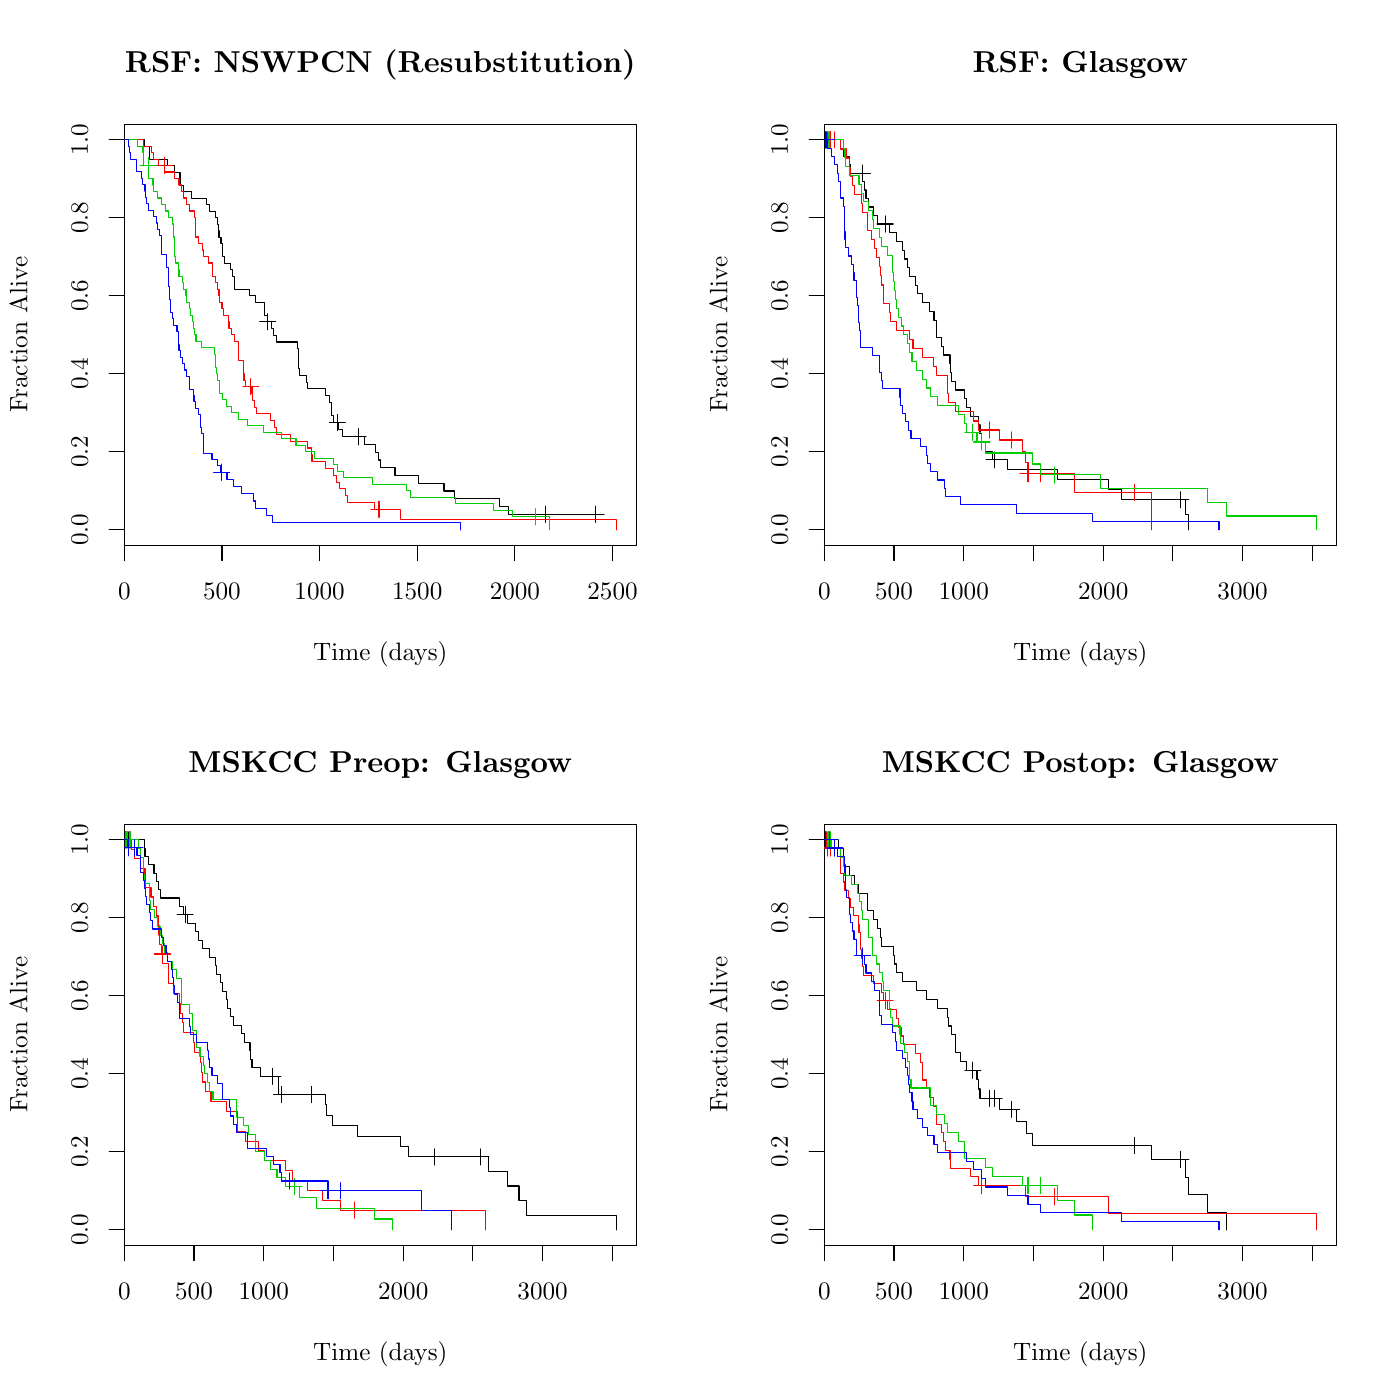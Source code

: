 % Created by tikzDevice version 0.8.1 on 2015-02-03 07:24:07
% !TEX encoding = UTF-8 Unicode
\documentclass[11pt]{memoir}
\nonstopmode

\usepackage{tikz}

\usepackage[active,tightpage,psfixbb]{preview}

\PreviewEnvironment{pgfpicture}

\setlength\PreviewBorder{0pt}

\usepackage{amsmath}
\newcommand{\SweaveOpts}[1]{}  % do not interfere with LaTeX
\newcommand{\SweaveInput}[1]{} % because they are not real TeX commands
\newcommand{\Sexpr}[1]{}       % will only be parsed by R


\usepackage{geometry}
\usepackage{amsmath}
\usepackage{lscape}
\geometry{verbose,tmargin=2.5cm,bmargin=2.5cm,lmargin=2.5cm,rmargin=2.5cm}


\begin{document}

\begin{tikzpicture}[x=1pt,y=1pt]
\definecolor{fillColor}{RGB}{255,255,255}
\path[use as bounding box,fill=fillColor,fill opacity=0.00] (0,0) rectangle (505.89,505.89);
\begin{scope}
\path[clip] (  0.00,  0.00) rectangle (505.89,505.89);
\definecolor{drawColor}{RGB}{0,0,0}

\path[draw=drawColor,line width= 0.4pt,line join=round,line cap=round] ( 44.92,308.82) -- (221.34,308.82);

\path[draw=drawColor,line width= 0.4pt,line join=round,line cap=round] ( 44.92,308.82) -- ( 44.92,303.34);

\path[draw=drawColor,line width= 0.4pt,line join=round,line cap=round] ( 80.20,308.82) -- ( 80.20,303.34);

\path[draw=drawColor,line width= 0.4pt,line join=round,line cap=round] (115.49,308.82) -- (115.49,303.34);

\path[draw=drawColor,line width= 0.4pt,line join=round,line cap=round] (150.77,308.82) -- (150.77,303.34);

\path[draw=drawColor,line width= 0.4pt,line join=round,line cap=round] (186.06,308.82) -- (186.06,303.34);

\path[draw=drawColor,line width= 0.4pt,line join=round,line cap=round] (221.34,308.82) -- (221.34,303.34);

\node[text=drawColor,anchor=base,inner sep=0pt, outer sep=0pt, scale=  0.83] at ( 44.92,289.10) {0};

\node[text=drawColor,anchor=base,inner sep=0pt, outer sep=0pt, scale=  0.83] at ( 80.20,289.10) {500};

\node[text=drawColor,anchor=base,inner sep=0pt, outer sep=0pt, scale=  0.83] at (115.49,289.10) {1000};

\node[text=drawColor,anchor=base,inner sep=0pt, outer sep=0pt, scale=  0.83] at (150.77,289.10) {1500};

\node[text=drawColor,anchor=base,inner sep=0pt, outer sep=0pt, scale=  0.83] at (186.06,289.10) {2000};

\node[text=drawColor,anchor=base,inner sep=0pt, outer sep=0pt, scale=  0.83] at (221.34,289.10) {2500};

\path[draw=drawColor,line width= 0.4pt,line join=round,line cap=round] ( 44.92,314.46) -- ( 44.92,455.34);

\path[draw=drawColor,line width= 0.4pt,line join=round,line cap=round] ( 44.92,314.46) -- ( 39.44,314.46);

\path[draw=drawColor,line width= 0.4pt,line join=round,line cap=round] ( 44.92,342.63) -- ( 39.44,342.63);

\path[draw=drawColor,line width= 0.4pt,line join=round,line cap=round] ( 44.92,370.81) -- ( 39.44,370.81);

\path[draw=drawColor,line width= 0.4pt,line join=round,line cap=round] ( 44.92,398.98) -- ( 39.44,398.98);

\path[draw=drawColor,line width= 0.4pt,line join=round,line cap=round] ( 44.92,427.16) -- ( 39.44,427.16);

\path[draw=drawColor,line width= 0.4pt,line join=round,line cap=round] ( 44.92,455.34) -- ( 39.44,455.34);

\node[text=drawColor,rotate= 90.00,anchor=base,inner sep=0pt, outer sep=0pt, scale=  0.83] at ( 31.77,314.46) {0.0};

\node[text=drawColor,rotate= 90.00,anchor=base,inner sep=0pt, outer sep=0pt, scale=  0.83] at ( 31.77,342.63) {0.2};

\node[text=drawColor,rotate= 90.00,anchor=base,inner sep=0pt, outer sep=0pt, scale=  0.83] at ( 31.77,370.81) {0.4};

\node[text=drawColor,rotate= 90.00,anchor=base,inner sep=0pt, outer sep=0pt, scale=  0.83] at ( 31.77,398.98) {0.6};

\node[text=drawColor,rotate= 90.00,anchor=base,inner sep=0pt, outer sep=0pt, scale=  0.83] at ( 31.77,427.16) {0.8};

\node[text=drawColor,rotate= 90.00,anchor=base,inner sep=0pt, outer sep=0pt, scale=  0.83] at ( 31.77,455.34) {1.0};

\path[draw=drawColor,line width= 0.4pt,line join=round,line cap=round] ( 44.92,308.82) --
	(229.94,308.82) --
	(229.94,460.97) --
	( 44.92,460.97) --
	( 44.92,308.82);
\end{scope}
\begin{scope}
\path[clip] (  0.00,252.94) rectangle (252.94,505.89);
\definecolor{drawColor}{RGB}{0,0,0}

\node[text=drawColor,anchor=base,inner sep=0pt, outer sep=0pt, scale=  1.00] at (137.43,479.67) {\bfseries RSF: NSWPCN (Resubstitution)};

\node[text=drawColor,anchor=base,inner sep=0pt, outer sep=0pt, scale=  0.83] at (137.43,267.19) {Time (days)};

\node[text=drawColor,rotate= 90.00,anchor=base,inner sep=0pt, outer sep=0pt, scale=  0.83] at (  9.86,384.90) {Fraction Alive};
\end{scope}
\begin{scope}
\path[clip] ( 44.92,308.82) rectangle (229.94,460.97);
\definecolor{drawColor}{RGB}{0,0,0}

\path[draw=drawColor,line width= 0.4pt,line join=round,line cap=round] ( 44.92,455.34) --
	( 52.19,455.34) --
	( 52.19,452.99) --
	( 53.95,452.99) --
	( 53.95,450.64) --
	( 54.16,450.64) --
	( 54.16,448.29) --
	( 60.52,448.29) --
	( 60.52,445.94) --
	( 63.13,445.94) --
	( 63.13,443.60) --
	( 65.03,443.60) --
	( 65.03,441.25) --
	( 65.10,441.25) --
	( 65.10,438.90) --
	( 66.23,438.90) --
	( 66.23,436.55) --
	( 69.27,436.55) --
	( 69.27,434.20) --
	( 74.77,434.20) --
	( 74.77,431.86) --
	( 75.62,431.86) --
	( 75.62,429.51) --
	( 78.02,429.51) --
	( 78.02,427.16) --
	( 78.65,427.16) --
	( 78.65,424.81) --
	( 78.86,424.81) --
	( 78.86,422.46) --
	( 79.15,422.46) --
	( 79.15,420.12) --
	( 79.85,420.12) --
	( 79.85,417.77) --
	( 80.27,417.77) --
	( 80.27,415.42) --
	( 80.42,415.42) --
	( 80.42,413.07) --
	( 81.19,413.07) --
	( 81.19,410.72) --
	( 83.17,410.72) --
	( 83.17,408.38) --
	( 83.94,408.38) --
	( 83.94,406.03) --
	( 84.58,406.03) --
	( 84.58,403.68) --
	( 84.65,403.68) --
	( 84.65,401.33) --
	( 90.29,401.33) --
	( 90.29,398.98) --
	( 92.27,398.98) --
	( 92.27,396.64) --
	( 95.59,396.64) --
	( 95.59,394.29) --
	( 95.66,394.29) --
	( 95.66,391.94) --
	( 96.50,391.94) --
	( 96.50,389.59) --
	( 98.20,389.59) --
	( 98.20,387.17) --
	( 98.76,387.17) --
	( 98.76,384.74) --
	( 99.89,384.74) --
	( 99.89,382.32) --
	(107.58,382.32) --
	(107.58,379.90) --
	(107.80,379.90) --
	(107.80,377.47) --
	(107.94,377.47) --
	(107.94,375.05) --
	(108.01,375.05) --
	(108.01,372.63) --
	(108.15,372.63) --
	(108.15,370.20) --
	(110.76,370.20) --
	(110.76,367.78) --
	(111.18,367.78) --
	(111.18,365.35) --
	(117.60,365.35) --
	(117.60,362.93) --
	(119.02,362.93) --
	(119.02,360.51) --
	(119.79,360.51) --
	(119.79,355.66) --
	(120.57,355.66) --
	(120.57,353.24) --
	(122.26,353.24) --
	(122.26,350.65) --
	(123.74,350.65) --
	(123.74,348.06) --
	(131.79,348.06) --
	(131.79,345.26) --
	(135.67,345.26) --
	(135.67,342.46) --
	(136.80,342.46) --
	(136.80,339.66) --
	(137.65,339.66) --
	(137.65,336.86) --
	(142.73,336.86) --
	(142.73,334.06) --
	(151.27,334.06) --
	(151.27,331.26) --
	(160.44,331.26) --
	(160.44,328.46) --
	(164.25,328.46) --
	(164.25,325.66) --
	(180.41,325.66) --
	(180.41,322.86) --
	(183.87,322.86) --
	(183.87,320.06) --
	(215.34,320.06) --
	(215.34,320.06);

\path[draw=drawColor,line width= 0.4pt,line join=round,line cap=round] ( 93.81,389.59) -- ( 99.62,389.59);

\path[draw=drawColor,line width= 0.4pt,line join=round,line cap=round] ( 96.72,386.69) -- ( 96.72,392.50);

\path[draw=drawColor,line width= 0.4pt,line join=round,line cap=round] (119.00,353.24) -- (124.81,353.24);

\path[draw=drawColor,line width= 0.4pt,line join=round,line cap=round] (121.91,350.33) -- (121.91,356.14);

\path[draw=drawColor,line width= 0.4pt,line join=round,line cap=round] (126.48,348.06) -- (132.29,348.06);

\path[draw=drawColor,line width= 0.4pt,line join=round,line cap=round] (129.39,345.16) -- (129.39,350.97);

\path[draw=drawColor,line width= 0.4pt,line join=round,line cap=round] (194.09,320.06) -- (199.90,320.06);

\path[draw=drawColor,line width= 0.4pt,line join=round,line cap=round] (196.99,317.15) -- (196.99,322.96);

\path[draw=drawColor,line width= 0.4pt,line join=round,line cap=round] (212.44,320.06) -- (218.25,320.06);

\path[draw=drawColor,line width= 0.4pt,line join=round,line cap=round] (215.34,317.15) -- (215.34,322.96);
\definecolor{drawColor}{RGB}{255,0,0}

\path[draw=drawColor,line width= 0.4pt,line join=round,line cap=round] ( 44.92,455.34) --
	( 51.76,455.34) --
	( 51.76,453.03) --
	( 54.59,453.03) --
	( 54.59,450.72) --
	( 55.36,450.72) --
	( 55.36,448.41) --
	( 57.41,448.41) --
	( 57.41,446.10) --
	( 59.60,446.10) --
	( 59.60,443.75) --
	( 63.13,443.75) --
	( 63.13,441.40) --
	( 64.68,441.40) --
	( 64.68,439.05) --
	( 65.53,439.05) --
	( 65.53,436.69) --
	( 66.30,436.69) --
	( 66.30,434.34) --
	( 67.36,434.34) --
	( 67.36,431.99) --
	( 68.63,431.99) --
	( 68.63,429.64) --
	( 70.25,429.64) --
	( 70.25,427.29) --
	( 70.54,427.29) --
	( 70.54,422.59) --
	( 70.61,422.59) --
	( 70.61,420.24) --
	( 71.66,420.24) --
	( 71.66,417.89) --
	( 73.08,417.89) --
	( 73.08,415.54) --
	( 73.57,415.54) --
	( 73.57,413.19) --
	( 75.48,413.19) --
	( 75.48,410.84) --
	( 76.82,410.84) --
	( 76.82,408.49) --
	( 76.89,408.49) --
	( 76.89,406.13) --
	( 77.87,406.13) --
	( 77.87,403.78) --
	( 78.72,403.78) --
	( 78.72,401.43) --
	( 79.15,401.43) --
	( 79.15,399.08) --
	( 79.36,399.08) --
	( 79.36,396.73) --
	( 80.20,396.73) --
	( 80.20,394.38) --
	( 80.63,394.38) --
	( 80.63,392.03) --
	( 82.53,392.03) --
	( 82.53,389.68) --
	( 82.74,389.68) --
	( 82.74,387.33) --
	( 83.59,387.33) --
	( 83.59,384.98) --
	( 84.79,384.98) --
	( 84.79,382.63) --
	( 86.06,382.63) --
	( 86.06,380.28) --
	( 86.34,380.28) --
	( 86.34,375.58) --
	( 87.90,375.58) --
	( 87.90,373.22) --
	( 88.04,373.22) --
	( 88.04,370.87) --
	( 88.18,370.87) --
	( 88.18,368.52) --
	( 88.81,368.52) --
	( 88.81,366.17) --
	( 91.07,366.17) --
	( 91.07,363.71) --
	( 91.35,363.71) --
	( 91.35,361.25) --
	( 91.99,361.25) --
	( 91.99,358.78) --
	( 92.55,358.78) --
	( 92.55,356.32) --
	( 97.85,356.32) --
	( 97.85,353.86) --
	( 99.12,353.86) --
	( 99.12,351.40) --
	(100.03,351.40) --
	(100.03,348.93) --
	(104.97,348.93) --
	(104.97,346.47) --
	(111.04,346.47) --
	(111.04,344.01) --
	(112.59,344.01) --
	(112.59,341.55) --
	(112.74,341.55) --
	(112.74,339.08) --
	(117.68,339.08) --
	(117.68,336.62) --
	(120.36,336.62) --
	(120.36,334.16) --
	(121.70,334.16) --
	(121.70,331.69) --
	(122.61,331.69) --
	(122.61,329.23) --
	(124.80,329.23) --
	(124.80,326.77) --
	(125.51,326.77) --
	(125.51,324.31) --
	(135.18,324.31) --
	(135.18,321.84) --
	(144.56,321.84) --
	(144.56,318.15) --
	(222.82,318.15) --
	(222.82,314.46);

\path[draw=drawColor,line width= 0.4pt,line join=round,line cap=round] ( 56.55,446.10) -- ( 62.36,446.10);

\path[draw=drawColor,line width= 0.4pt,line join=round,line cap=round] ( 59.46,443.19) -- ( 59.46,449.00);

\path[draw=drawColor,line width= 0.4pt,line join=round,line cap=round] ( 87.74,366.17) -- ( 93.55,366.17);

\path[draw=drawColor,line width= 0.4pt,line join=round,line cap=round] ( 90.65,363.27) -- ( 90.65,369.08);

\path[draw=drawColor,line width= 0.4pt,line join=round,line cap=round] (134.04,321.84) -- (139.85,321.84);

\path[draw=drawColor,line width= 0.4pt,line join=round,line cap=round] (136.94,318.94) -- (136.94,324.75);
\definecolor{drawColor}{RGB}{0,205,0}

\path[draw=drawColor,line width= 0.4pt,line join=round,line cap=round] ( 44.92,455.34) --
	( 49.72,455.34) --
	( 49.72,453.03) --
	( 51.69,453.03) --
	( 51.69,450.72) --
	( 51.98,450.72) --
	( 51.98,446.10) --
	( 53.74,446.10) --
	( 53.74,441.40) --
	( 55.29,441.40) --
	( 55.29,439.05) --
	( 55.50,439.05) --
	( 55.50,436.69) --
	( 56.85,436.69) --
	( 56.85,434.34) --
	( 58.40,434.34) --
	( 58.40,431.99) --
	( 59.67,431.99) --
	( 59.67,429.64) --
	( 60.73,429.64) --
	( 60.73,427.29) --
	( 62.35,427.29) --
	( 62.35,424.94) --
	( 62.63,424.94) --
	( 62.63,420.24) --
	( 62.98,420.24) --
	( 62.98,415.54) --
	( 63.20,415.54) --
	( 63.20,413.19) --
	( 63.41,413.19) --
	( 63.41,410.84) --
	( 64.40,410.84) --
	( 64.40,408.49) --
	( 64.68,408.49) --
	( 64.68,406.13) --
	( 65.81,406.13) --
	( 65.81,403.78) --
	( 66.37,403.78) --
	( 66.37,401.43) --
	( 67.22,401.43) --
	( 67.22,399.08) --
	( 67.43,399.08) --
	( 67.43,396.73) --
	( 68.49,396.73) --
	( 68.49,394.38) --
	( 68.70,394.38) --
	( 68.70,392.03) --
	( 69.48,392.03) --
	( 69.48,389.68) --
	( 69.97,389.68) --
	( 69.97,387.33) --
	( 70.18,387.33) --
	( 70.18,384.98) --
	( 70.82,384.98) --
	( 70.82,382.63) --
	( 72.79,382.63) --
	( 72.79,380.28) --
	( 77.59,380.28) --
	( 77.59,377.93) --
	( 77.80,377.93) --
	( 77.80,375.58) --
	( 77.87,375.58) --
	( 77.87,373.22) --
	( 78.37,373.22) --
	( 78.37,370.87) --
	( 78.72,370.87) --
	( 78.72,368.52) --
	( 79.22,368.52) --
	( 79.22,366.17) --
	( 79.36,366.17) --
	( 79.36,363.82) --
	( 80.34,363.82) --
	( 80.34,361.47) --
	( 81.76,361.47) --
	( 81.76,359.12) --
	( 83.73,359.12) --
	( 83.73,356.77) --
	( 86.34,356.77) --
	( 86.34,354.42) --
	( 89.45,354.42) --
	( 89.45,352.07) --
	( 95.09,352.07) --
	( 95.09,349.72) --
	(101.66,349.72) --
	(101.66,347.37) --
	(106.95,347.37) --
	(106.95,345.02) --
	(110.55,345.02) --
	(110.55,342.66) --
	(113.51,342.66) --
	(113.51,340.31) --
	(120.36,340.31) --
	(120.36,337.96) --
	(122.05,337.96) --
	(122.05,335.61) --
	(124.17,335.61) --
	(124.17,333.26) --
	(134.61,333.26) --
	(134.61,330.91) --
	(146.75,330.91) --
	(146.75,328.56) --
	(148.23,328.56) --
	(148.23,326.21) --
	(164.74,326.21) --
	(164.74,323.86) --
	(178.43,323.86) --
	(178.43,321.51) --
	(185.35,321.51) --
	(185.35,319.16) --
	(198.62,319.16) --
	(198.62,314.46);

\path[draw=drawColor,line width= 0.4pt,line join=round,line cap=round] ( 50.62,446.10) -- ( 56.43,446.10);

\path[draw=drawColor,line width= 0.4pt,line join=round,line cap=round] ( 53.53,443.19) -- ( 53.53,449.00);

\path[draw=drawColor,line width= 0.4pt,line join=round,line cap=round] (190.63,319.16) -- (196.44,319.16);

\path[draw=drawColor,line width= 0.4pt,line join=round,line cap=round] (193.54,316.25) -- (193.54,322.06);
\definecolor{drawColor}{RGB}{0,0,255}

\path[draw=drawColor,line width= 0.4pt,line join=round,line cap=round] ( 44.92,455.34) --
	( 46.33,455.34) --
	( 46.33,453.03) --
	( 46.75,453.03) --
	( 46.75,450.72) --
	( 47.04,450.72) --
	( 47.04,448.41) --
	( 49.22,448.41) --
	( 49.22,446.10) --
	( 49.37,446.10) --
	( 49.37,443.79) --
	( 51.27,443.79) --
	( 51.27,441.48) --
	( 51.41,441.48) --
	( 51.41,439.17) --
	( 52.40,439.17) --
	( 52.40,436.86) --
	( 52.61,436.86) --
	( 52.61,434.55) --
	( 52.96,434.55) --
	( 52.96,432.24) --
	( 53.67,432.24) --
	( 53.67,429.93) --
	( 55.50,429.93) --
	( 55.50,427.62) --
	( 56.42,427.62) --
	( 56.42,425.31) --
	( 56.78,425.31) --
	( 56.78,423.00) --
	( 57.55,423.00) --
	( 57.55,420.69) --
	( 58.26,420.69) --
	( 58.26,413.76) --
	( 60.09,413.76) --
	( 60.09,411.45) --
	( 60.30,411.45) --
	( 60.30,409.15) --
	( 60.73,409.15) --
	( 60.73,406.84) --
	( 60.87,406.84) --
	( 60.87,404.53) --
	( 60.94,404.53) --
	( 60.94,402.22) --
	( 61.15,402.22) --
	( 61.15,399.91) --
	( 61.29,399.91) --
	( 61.29,397.60) --
	( 61.71,397.60) --
	( 61.71,392.98) --
	( 62.35,392.98) --
	( 62.35,390.67) --
	( 62.56,390.67) --
	( 62.56,388.36) --
	( 63.97,388.36) --
	( 63.97,386.05) --
	( 64.47,386.05) --
	( 64.47,383.74) --
	( 64.61,383.74) --
	( 64.61,381.43) --
	( 64.68,381.43) --
	( 64.68,379.12) --
	( 65.38,379.12) --
	( 65.38,376.81) --
	( 65.88,376.81) --
	( 65.88,374.50) --
	( 66.65,374.50) --
	( 66.65,372.19) --
	( 67.29,372.19) --
	( 67.29,369.88) --
	( 68.35,369.88) --
	( 68.35,367.57) --
	( 68.49,367.57) --
	( 68.49,365.26) --
	( 70.04,365.26) --
	( 70.04,362.96) --
	( 70.11,362.96) --
	( 70.11,360.65) --
	( 70.54,360.65) --
	( 70.54,358.34) --
	( 71.88,358.34) --
	( 71.88,356.03) --
	( 72.44,356.03) --
	( 72.44,351.41) --
	( 72.86,351.41) --
	( 72.86,349.10) --
	( 73.43,349.10) --
	( 73.43,346.79) --
	( 73.50,346.79) --
	( 73.50,342.17) --
	( 76.60,342.17) --
	( 76.60,339.86) --
	( 78.44,339.86) --
	( 78.44,337.55) --
	( 79.57,337.55) --
	( 79.57,335.24) --
	( 82.04,335.24) --
	( 82.04,332.64) --
	( 84.37,332.64) --
	( 84.37,330.04) --
	( 87.19,330.04) --
	( 87.19,327.45) --
	( 91.49,327.45) --
	( 91.49,324.85) --
	( 92.27,324.85) --
	( 92.27,322.25) --
	( 96.36,322.25) --
	( 96.36,319.65) --
	( 98.34,319.65) --
	( 98.34,317.05) --
	(166.51,317.05) --
	(166.51,314.46);

\path[draw=drawColor,line width= 0.4pt,line join=round,line cap=round] ( 77.16,335.24) -- ( 82.97,335.24);

\path[draw=drawColor,line width= 0.4pt,line join=round,line cap=round] ( 80.06,332.34) -- ( 80.06,338.15);
\end{scope}
\begin{scope}
\path[clip] (  0.00,  0.00) rectangle (505.89,505.89);
\definecolor{drawColor}{RGB}{0,0,0}

\path[draw=drawColor,line width= 0.4pt,line join=round,line cap=round] (297.86,308.82) -- (474.22,308.82);

\path[draw=drawColor,line width= 0.4pt,line join=round,line cap=round] (297.86,308.82) -- (297.86,303.34);

\path[draw=drawColor,line width= 0.4pt,line join=round,line cap=round] (323.06,308.82) -- (323.06,303.34);

\path[draw=drawColor,line width= 0.4pt,line join=round,line cap=round] (348.25,308.82) -- (348.25,303.34);

\path[draw=drawColor,line width= 0.4pt,line join=round,line cap=round] (373.44,308.82) -- (373.44,303.34);

\path[draw=drawColor,line width= 0.4pt,line join=round,line cap=round] (398.64,308.82) -- (398.64,303.34);

\path[draw=drawColor,line width= 0.4pt,line join=round,line cap=round] (423.83,308.82) -- (423.83,303.34);

\path[draw=drawColor,line width= 0.4pt,line join=round,line cap=round] (449.02,308.82) -- (449.02,303.34);

\path[draw=drawColor,line width= 0.4pt,line join=round,line cap=round] (474.22,308.82) -- (474.22,303.34);

\node[text=drawColor,anchor=base,inner sep=0pt, outer sep=0pt, scale=  0.83] at (297.86,289.10) {0};

\node[text=drawColor,anchor=base,inner sep=0pt, outer sep=0pt, scale=  0.83] at (323.06,289.10) {500};

\node[text=drawColor,anchor=base,inner sep=0pt, outer sep=0pt, scale=  0.83] at (348.25,289.10) {1000};

\node[text=drawColor,anchor=base,inner sep=0pt, outer sep=0pt, scale=  0.83] at (398.64,289.10) {2000};

\node[text=drawColor,anchor=base,inner sep=0pt, outer sep=0pt, scale=  0.83] at (449.02,289.10) {3000};

\path[draw=drawColor,line width= 0.4pt,line join=round,line cap=round] (297.86,314.46) -- (297.86,455.34);

\path[draw=drawColor,line width= 0.4pt,line join=round,line cap=round] (297.86,314.46) -- (292.39,314.46);

\path[draw=drawColor,line width= 0.4pt,line join=round,line cap=round] (297.86,342.63) -- (292.39,342.63);

\path[draw=drawColor,line width= 0.4pt,line join=round,line cap=round] (297.86,370.81) -- (292.39,370.81);

\path[draw=drawColor,line width= 0.4pt,line join=round,line cap=round] (297.86,398.98) -- (292.39,398.98);

\path[draw=drawColor,line width= 0.4pt,line join=round,line cap=round] (297.86,427.16) -- (292.39,427.16);

\path[draw=drawColor,line width= 0.4pt,line join=round,line cap=round] (297.86,455.34) -- (292.39,455.34);

\node[text=drawColor,rotate= 90.00,anchor=base,inner sep=0pt, outer sep=0pt, scale=  0.83] at (284.72,314.46) {0.0};

\node[text=drawColor,rotate= 90.00,anchor=base,inner sep=0pt, outer sep=0pt, scale=  0.83] at (284.72,342.63) {0.2};

\node[text=drawColor,rotate= 90.00,anchor=base,inner sep=0pt, outer sep=0pt, scale=  0.83] at (284.72,370.81) {0.4};

\node[text=drawColor,rotate= 90.00,anchor=base,inner sep=0pt, outer sep=0pt, scale=  0.83] at (284.72,398.98) {0.6};

\node[text=drawColor,rotate= 90.00,anchor=base,inner sep=0pt, outer sep=0pt, scale=  0.83] at (284.72,427.16) {0.8};

\node[text=drawColor,rotate= 90.00,anchor=base,inner sep=0pt, outer sep=0pt, scale=  0.83] at (284.72,455.34) {1.0};

\path[draw=drawColor,line width= 0.4pt,line join=round,line cap=round] (297.86,308.82) --
	(482.88,308.82) --
	(482.88,460.97) --
	(297.86,460.97) --
	(297.86,308.82);
\end{scope}
\begin{scope}
\path[clip] (252.94,252.94) rectangle (505.89,505.89);
\definecolor{drawColor}{RGB}{0,0,0}

\node[text=drawColor,anchor=base,inner sep=0pt, outer sep=0pt, scale=  1.00] at (390.37,479.67) {\bfseries RSF: Glasgow};

\node[text=drawColor,anchor=base,inner sep=0pt, outer sep=0pt, scale=  0.83] at (390.37,267.19) {Time (days)};

\node[text=drawColor,rotate= 90.00,anchor=base,inner sep=0pt, outer sep=0pt, scale=  0.83] at (262.81,384.90) {Fraction Alive};
\end{scope}
\begin{scope}
\path[clip] (297.86,308.82) rectangle (482.88,460.97);
\definecolor{drawColor}{RGB}{0,0,0}

\path[draw=drawColor,line width= 0.4pt,line join=round,line cap=round] (297.86,455.34) --
	(303.85,455.34) --
	(303.85,452.34) --
	(304.72,452.34) --
	(304.72,449.34) --
	(306.81,449.34) --
	(306.81,446.34) --
	(307.48,446.34) --
	(307.48,443.35) --
	(311.71,443.35) --
	(311.71,440.28) --
	(312.28,440.28) --
	(312.28,437.21) --
	(312.94,437.21) --
	(312.94,434.14) --
	(313.81,434.14) --
	(313.81,431.07) --
	(315.65,431.07) --
	(315.65,428.00) --
	(316.99,428.00) --
	(316.99,424.93) --
	(321.48,424.93) --
	(321.48,421.78) --
	(324.04,421.78) --
	(324.04,418.62) --
	(326.08,418.62) --
	(326.08,415.46) --
	(326.90,415.46) --
	(326.90,412.31) --
	(327.77,412.31) --
	(327.77,409.15) --
	(328.54,409.15) --
	(328.54,405.99) --
	(330.88,405.99) --
	(330.88,402.84) --
	(331.60,402.84) --
	(331.60,399.68) --
	(333.25,399.68) --
	(333.25,396.52) --
	(335.75,396.52) --
	(335.75,393.37) --
	(337.48,393.37) --
	(337.48,390.21) --
	(338.35,390.21) --
	(338.35,387.05) --
	(338.51,387.05) --
	(338.51,383.90) --
	(340.09,383.90) --
	(340.09,380.74) --
	(341.01,380.74) --
	(341.01,377.59) --
	(343.26,377.59) --
	(343.26,374.43) --
	(343.37,374.43) --
	(343.37,371.27) --
	(343.98,371.27) --
	(343.98,368.12) --
	(345.41,368.12) --
	(345.41,364.96) --
	(348.63,364.96) --
	(348.63,361.80) --
	(349.09,361.80) --
	(349.09,358.65) --
	(350.58,358.65) --
	(350.58,355.49) --
	(353.54,355.49) --
	(353.54,352.33) --
	(354.10,352.33) --
	(354.10,349.18) --
	(354.61,349.18) --
	(354.61,346.02) --
	(356.14,346.02) --
	(356.14,342.86) --
	(358.60,342.86) --
	(358.60,339.71) --
	(363.92,339.71) --
	(363.92,336.10) --
	(382.06,336.10) --
	(382.06,332.49) --
	(400.62,332.49) --
	(400.62,328.89) --
	(405.22,328.89) --
	(405.22,325.28) --
	(428.22,325.28) --
	(428.22,319.87) --
	(429.45,319.87) --
	(429.45,314.46);

\path[draw=drawColor,line width= 0.4pt,line join=round,line cap=round] (295.53,455.34) -- (301.34,455.34);

\path[draw=drawColor,line width= 0.4pt,line join=round,line cap=round] (298.43,452.43) -- (298.43,458.24);

\path[draw=drawColor,line width= 0.4pt,line join=round,line cap=round] (296.23,455.34) -- (302.04,455.34);

\path[draw=drawColor,line width= 0.4pt,line join=round,line cap=round] (299.14,452.43) -- (299.14,458.24);

\path[draw=drawColor,line width= 0.4pt,line join=round,line cap=round] (308.76,443.35) -- (314.57,443.35);

\path[draw=drawColor,line width= 0.4pt,line join=round,line cap=round] (311.67,440.44) -- (311.67,446.25);

\path[draw=drawColor,line width= 0.4pt,line join=round,line cap=round] (316.94,424.93) -- (322.75,424.93);

\path[draw=drawColor,line width= 0.4pt,line join=round,line cap=round] (319.84,422.03) -- (319.84,427.84);

\path[draw=drawColor,line width= 0.4pt,line join=round,line cap=round] (356.30,339.71) -- (362.12,339.71);

\path[draw=drawColor,line width= 0.4pt,line join=round,line cap=round] (359.21,336.80) -- (359.21,342.61);

\path[draw=drawColor,line width= 0.4pt,line join=round,line cap=round] (423.78,325.28) -- (429.60,325.28);

\path[draw=drawColor,line width= 0.4pt,line join=round,line cap=round] (426.69,322.37) -- (426.69,328.18);
\definecolor{drawColor}{RGB}{255,0,0}

\path[draw=drawColor,line width= 0.4pt,line join=round,line cap=round] (297.86,455.34) --
	(303.74,455.34) --
	(303.74,452.06) --
	(305.99,452.06) --
	(305.99,448.78) --
	(307.07,448.78) --
	(307.07,445.51) --
	(307.22,445.51) --
	(307.22,442.23) --
	(308.09,442.23) --
	(308.09,438.95) --
	(308.75,438.95) --
	(308.75,435.68) --
	(311.36,435.68) --
	(311.36,432.40) --
	(311.67,432.40) --
	(311.67,429.13) --
	(313.40,429.13) --
	(313.40,425.85) --
	(313.62,425.85) --
	(313.62,422.57) --
	(314.84,422.57) --
	(314.84,419.30) --
	(316.11,419.30) --
	(316.11,416.02) --
	(316.77,416.02) --
	(316.77,412.74) --
	(317.80,412.74) --
	(317.80,409.47) --
	(318.26,409.47) --
	(318.26,406.19) --
	(318.57,406.19) --
	(318.57,402.91) --
	(319.23,402.91) --
	(319.23,399.64) --
	(319.34,399.64) --
	(319.34,396.36) --
	(321.44,396.36) --
	(321.44,393.09) --
	(321.74,393.09) --
	(321.74,389.81) --
	(323.86,389.81) --
	(323.86,386.53) --
	(328.64,386.53) --
	(328.64,383.26) --
	(329.92,383.26) --
	(329.92,379.98) --
	(333.29,379.98) --
	(333.29,376.70) --
	(337.23,376.70) --
	(337.23,373.43) --
	(338.25,373.43) --
	(338.25,370.15) --
	(342.39,370.15) --
	(342.39,366.88) --
	(342.49,366.88) --
	(342.49,363.60) --
	(342.75,363.60) --
	(342.75,360.32) --
	(345.36,360.32) --
	(345.36,357.05) --
	(351.70,357.05) --
	(351.70,353.77) --
	(353.43,353.77) --
	(353.43,350.49) --
	(361.10,350.49) --
	(361.10,346.89) --
	(369.44,346.89) --
	(369.44,342.84) --
	(370.60,342.84) --
	(370.60,338.78) --
	(371.48,338.78) --
	(371.48,334.73) --
	(388.35,334.73) --
	(388.35,327.97) --
	(415.95,327.97) --
	(415.95,314.46);

\path[draw=drawColor,line width= 0.4pt,line join=round,line cap=round] (296.23,455.34) -- (302.04,455.34);

\path[draw=drawColor,line width= 0.4pt,line join=round,line cap=round] (299.14,452.43) -- (299.14,458.24);

\path[draw=drawColor,line width= 0.4pt,line join=round,line cap=round] (296.45,455.34) -- (302.26,455.34);

\path[draw=drawColor,line width= 0.4pt,line join=round,line cap=round] (299.35,452.43) -- (299.35,458.24);

\path[draw=drawColor,line width= 0.4pt,line join=round,line cap=round] (297.00,455.34) -- (302.81,455.34);

\path[draw=drawColor,line width= 0.4pt,line join=round,line cap=round] (299.90,452.43) -- (299.90,458.24);

\path[draw=drawColor,line width= 0.4pt,line join=round,line cap=round] (297.15,455.34) -- (302.96,455.34);

\path[draw=drawColor,line width= 0.4pt,line join=round,line cap=round] (300.06,452.43) -- (300.06,458.24);

\path[draw=drawColor,line width= 0.4pt,line join=round,line cap=round] (297.26,455.34) -- (303.07,455.34);

\path[draw=drawColor,line width= 0.4pt,line join=round,line cap=round] (300.17,452.43) -- (300.17,458.24);

\path[draw=drawColor,line width= 0.4pt,line join=round,line cap=round] (298.79,455.34) -- (304.60,455.34);

\path[draw=drawColor,line width= 0.4pt,line join=round,line cap=round] (301.70,452.43) -- (301.70,458.24);

\path[draw=drawColor,line width= 0.4pt,line join=round,line cap=round] (354.77,350.49) -- (360.58,350.49);

\path[draw=drawColor,line width= 0.4pt,line join=round,line cap=round] (357.68,347.59) -- (357.68,353.40);

\path[draw=drawColor,line width= 0.4pt,line join=round,line cap=round] (362.59,346.89) -- (368.40,346.89);

\path[draw=drawColor,line width= 0.4pt,line join=round,line cap=round] (365.50,343.99) -- (365.50,349.80);

\path[draw=drawColor,line width= 0.4pt,line join=round,line cap=round] (368.57,334.73) -- (374.38,334.73);

\path[draw=drawColor,line width= 0.4pt,line join=round,line cap=round] (371.48,331.82) -- (371.48,337.63);

\path[draw=drawColor,line width= 0.4pt,line join=round,line cap=round] (373.17,334.73) -- (378.99,334.73);

\path[draw=drawColor,line width= 0.4pt,line join=round,line cap=round] (376.08,331.82) -- (376.08,337.63);

\path[draw=drawColor,line width= 0.4pt,line join=round,line cap=round] (406.91,327.97) -- (412.73,327.97);

\path[draw=drawColor,line width= 0.4pt,line join=round,line cap=round] (409.82,325.07) -- (409.82,330.88);
\definecolor{drawColor}{RGB}{0,205,0}

\path[draw=drawColor,line width= 0.4pt,line join=round,line cap=round] (297.86,455.34) --
	(304.87,455.34) --
	(304.87,452.13) --
	(305.33,452.13) --
	(305.33,448.93) --
	(305.53,448.93) --
	(305.53,445.73) --
	(306.87,445.73) --
	(306.87,442.53) --
	(310.39,442.53) --
	(310.39,439.33) --
	(311.31,439.33) --
	(311.31,436.12) --
	(312.13,436.12) --
	(312.13,432.92) --
	(313.97,432.92) --
	(313.97,429.72) --
	(315.19,429.72) --
	(315.19,426.52) --
	(315.50,426.52) --
	(315.50,423.32) --
	(317.96,423.32) --
	(317.96,420.12) --
	(318.68,420.12) --
	(318.68,416.91) --
	(320.56,416.91) --
	(320.56,413.71) --
	(322.40,413.71) --
	(322.40,410.51) --
	(322.66,410.51) --
	(322.66,407.31) --
	(322.91,407.31) --
	(322.91,404.11) --
	(323.12,404.11) --
	(323.12,400.90) --
	(323.58,400.90) --
	(323.58,397.70) --
	(323.94,397.70) --
	(323.94,394.50) --
	(324.81,394.50) --
	(324.81,391.30) --
	(325.73,391.30) --
	(325.73,388.10) --
	(326.34,388.10) --
	(326.34,384.90) --
	(327.97,384.90) --
	(327.97,381.69) --
	(328.54,381.69) --
	(328.54,378.49) --
	(329.56,378.49) --
	(329.56,375.29) --
	(331.30,375.29) --
	(331.30,372.09) --
	(333.40,372.09) --
	(333.40,368.89) --
	(334.67,368.89) --
	(334.67,365.68) --
	(336.21,365.68) --
	(336.21,362.48) --
	(338.81,362.48) --
	(338.81,359.28) --
	(346.22,359.28) --
	(346.22,356.08) --
	(348.47,356.08) --
	(348.47,352.88) --
	(349.20,352.88) --
	(349.20,349.68) --
	(353.03,349.68) --
	(353.03,346.15) --
	(356.14,346.15) --
	(356.14,342.19) --
	(373.01,342.19) --
	(373.01,338.23) --
	(376.08,338.23) --
	(376.08,334.27) --
	(397.55,334.27) --
	(397.55,329.31) --
	(436.40,329.31) --
	(436.40,324.36) --
	(443.21,324.36) --
	(443.21,319.41) --
	(475.77,319.41) --
	(475.77,314.46);

\path[draw=drawColor,line width= 0.4pt,line join=round,line cap=round] (295.37,455.34) -- (301.18,455.34);

\path[draw=drawColor,line width= 0.4pt,line join=round,line cap=round] (298.28,452.43) -- (298.28,458.24);

\path[draw=drawColor,line width= 0.4pt,line join=round,line cap=round] (295.42,455.34) -- (301.23,455.34);

\path[draw=drawColor,line width= 0.4pt,line join=round,line cap=round] (298.32,452.43) -- (298.32,458.24);

\path[draw=drawColor,line width= 0.4pt,line join=round,line cap=round] (295.68,455.34) -- (301.49,455.34);

\path[draw=drawColor,line width= 0.4pt,line join=round,line cap=round] (298.59,452.43) -- (298.59,458.24);

\path[draw=drawColor,line width= 0.4pt,line join=round,line cap=round] (296.49,455.34) -- (302.30,455.34);

\path[draw=drawColor,line width= 0.4pt,line join=round,line cap=round] (299.40,452.43) -- (299.40,458.24);

\path[draw=drawColor,line width= 0.4pt,line join=round,line cap=round] (296.91,455.34) -- (302.72,455.34);

\path[draw=drawColor,line width= 0.4pt,line join=round,line cap=round] (299.81,452.43) -- (299.81,458.24);

\path[draw=drawColor,line width= 0.4pt,line join=round,line cap=round] (348.64,349.68) -- (354.45,349.68);

\path[draw=drawColor,line width= 0.4pt,line join=round,line cap=round] (351.54,346.77) -- (351.54,352.58);

\path[draw=drawColor,line width= 0.4pt,line join=round,line cap=round] (351.86,346.15) -- (357.67,346.15);

\path[draw=drawColor,line width= 0.4pt,line join=round,line cap=round] (354.76,343.25) -- (354.76,349.06);

\path[draw=drawColor,line width= 0.4pt,line join=round,line cap=round] (378.08,334.27) -- (383.89,334.27);

\path[draw=drawColor,line width= 0.4pt,line join=round,line cap=round] (380.99,331.36) -- (380.99,337.17);
\definecolor{drawColor}{RGB}{0,0,255}

\path[draw=drawColor,line width= 0.4pt,line join=round,line cap=round] (297.86,455.34) --
	(299.09,455.34) --
	(299.09,452.34) --
	(300.36,452.34) --
	(300.36,449.34) --
	(301.70,449.34) --
	(301.70,446.34) --
	(302.47,446.34) --
	(302.47,443.35) --
	(303.08,443.35) --
	(303.08,440.35) --
	(303.59,440.35) --
	(303.59,437.35) --
	(303.85,437.35) --
	(303.85,434.35) --
	(304.72,434.35) --
	(304.72,431.36) --
	(305.03,431.36) --
	(305.03,428.36) --
	(305.12,428.36) --
	(305.12,425.36) --
	(305.27,425.36) --
	(305.27,422.36) --
	(305.33,422.36) --
	(305.33,419.37) --
	(305.53,419.37) --
	(305.53,416.37) --
	(306.71,416.37) --
	(306.71,413.37) --
	(307.53,413.37) --
	(307.53,410.37) --
	(308.49,410.37) --
	(308.49,407.38) --
	(308.60,407.38) --
	(308.60,404.38) --
	(309.61,404.38) --
	(309.61,401.38) --
	(309.63,401.38) --
	(309.63,398.38) --
	(309.72,398.38) --
	(309.72,395.39) --
	(310.13,395.39) --
	(310.13,389.39) --
	(310.64,389.39) --
	(310.64,386.39) --
	(310.79,386.39) --
	(310.79,383.40) --
	(310.85,383.40) --
	(310.85,380.40) --
	(315.24,380.40) --
	(315.24,377.40) --
	(317.76,377.40) --
	(317.76,374.40) --
	(317.85,374.40) --
	(317.85,371.41) --
	(318.46,371.41) --
	(318.46,368.41) --
	(318.88,368.41) --
	(318.88,365.41) --
	(325.21,365.41) --
	(325.21,362.41) --
	(325.52,362.41) --
	(325.52,359.42) --
	(326.24,359.42) --
	(326.24,356.42) --
	(327.16,356.42) --
	(327.16,353.42) --
	(328.23,353.42) --
	(328.23,350.42) --
	(329.20,350.42) --
	(329.20,347.43) --
	(332.52,347.43) --
	(332.52,344.43) --
	(334.67,344.43) --
	(334.67,341.43) --
	(335.24,341.43) --
	(335.24,338.44) --
	(336.21,338.44) --
	(336.21,335.44) --
	(338.66,335.44) --
	(338.66,332.44) --
	(341.31,332.44) --
	(341.31,329.44) --
	(341.62,329.44) --
	(341.62,326.45) --
	(346.94,326.45) --
	(346.94,323.45) --
	(367.45,323.45) --
	(367.45,320.45) --
	(394.68,320.45) --
	(394.68,317.45) --
	(440.49,317.45) --
	(440.49,314.46);

\path[draw=drawColor,line width= 0.4pt,line join=round,line cap=round] (295.42,455.34) -- (301.23,455.34);

\path[draw=drawColor,line width= 0.4pt,line join=round,line cap=round] (298.32,452.43) -- (298.32,458.24);

\path[draw=drawColor,line width= 0.4pt,line join=round,line cap=round] (295.47,455.34) -- (301.28,455.34);

\path[draw=drawColor,line width= 0.4pt,line join=round,line cap=round] (298.37,452.43) -- (298.37,458.24);

\path[draw=drawColor,line width= 0.4pt,line join=round,line cap=round] (295.83,455.34) -- (301.64,455.34);

\path[draw=drawColor,line width= 0.4pt,line join=round,line cap=round] (298.74,452.43) -- (298.74,458.24);
\end{scope}
\begin{scope}
\path[clip] (  0.00,  0.00) rectangle (505.89,505.89);
\definecolor{drawColor}{RGB}{0,0,0}

\path[draw=drawColor,line width= 0.4pt,line join=round,line cap=round] ( 44.92, 55.88) -- (221.27, 55.88);

\path[draw=drawColor,line width= 0.4pt,line join=round,line cap=round] ( 44.92, 55.88) -- ( 44.92, 50.40);

\path[draw=drawColor,line width= 0.4pt,line join=round,line cap=round] ( 70.11, 55.88) -- ( 70.11, 50.40);

\path[draw=drawColor,line width= 0.4pt,line join=round,line cap=round] ( 95.31, 55.88) -- ( 95.31, 50.40);

\path[draw=drawColor,line width= 0.4pt,line join=round,line cap=round] (120.50, 55.88) -- (120.50, 50.40);

\path[draw=drawColor,line width= 0.4pt,line join=round,line cap=round] (145.69, 55.88) -- (145.69, 50.40);

\path[draw=drawColor,line width= 0.4pt,line join=round,line cap=round] (170.89, 55.88) -- (170.89, 50.40);

\path[draw=drawColor,line width= 0.4pt,line join=round,line cap=round] (196.08, 55.88) -- (196.08, 50.40);

\path[draw=drawColor,line width= 0.4pt,line join=round,line cap=round] (221.27, 55.88) -- (221.27, 50.40);

\node[text=drawColor,anchor=base,inner sep=0pt, outer sep=0pt, scale=  0.83] at ( 44.92, 36.15) {0};

\node[text=drawColor,anchor=base,inner sep=0pt, outer sep=0pt, scale=  0.83] at ( 70.11, 36.15) {500};

\node[text=drawColor,anchor=base,inner sep=0pt, outer sep=0pt, scale=  0.83] at ( 95.31, 36.15) {1000};

\node[text=drawColor,anchor=base,inner sep=0pt, outer sep=0pt, scale=  0.83] at (145.69, 36.15) {2000};

\node[text=drawColor,anchor=base,inner sep=0pt, outer sep=0pt, scale=  0.83] at (196.08, 36.15) {3000};

\path[draw=drawColor,line width= 0.4pt,line join=round,line cap=round] ( 44.92, 61.51) -- ( 44.92,202.39);

\path[draw=drawColor,line width= 0.4pt,line join=round,line cap=round] ( 44.92, 61.51) -- ( 39.44, 61.51);

\path[draw=drawColor,line width= 0.4pt,line join=round,line cap=round] ( 44.92, 89.69) -- ( 39.44, 89.69);

\path[draw=drawColor,line width= 0.4pt,line join=round,line cap=round] ( 44.92,117.86) -- ( 39.44,117.86);

\path[draw=drawColor,line width= 0.4pt,line join=round,line cap=round] ( 44.92,146.04) -- ( 39.44,146.04);

\path[draw=drawColor,line width= 0.4pt,line join=round,line cap=round] ( 44.92,174.21) -- ( 39.44,174.21);

\path[draw=drawColor,line width= 0.4pt,line join=round,line cap=round] ( 44.92,202.39) -- ( 39.44,202.39);

\node[text=drawColor,rotate= 90.00,anchor=base,inner sep=0pt, outer sep=0pt, scale=  0.83] at ( 31.77, 61.51) {0.0};

\node[text=drawColor,rotate= 90.00,anchor=base,inner sep=0pt, outer sep=0pt, scale=  0.83] at ( 31.77, 89.69) {0.2};

\node[text=drawColor,rotate= 90.00,anchor=base,inner sep=0pt, outer sep=0pt, scale=  0.83] at ( 31.77,117.86) {0.4};

\node[text=drawColor,rotate= 90.00,anchor=base,inner sep=0pt, outer sep=0pt, scale=  0.83] at ( 31.77,146.04) {0.6};

\node[text=drawColor,rotate= 90.00,anchor=base,inner sep=0pt, outer sep=0pt, scale=  0.83] at ( 31.77,174.21) {0.8};

\node[text=drawColor,rotate= 90.00,anchor=base,inner sep=0pt, outer sep=0pt, scale=  0.83] at ( 31.77,202.39) {1.0};

\path[draw=drawColor,line width= 0.4pt,line join=round,line cap=round] ( 44.92, 55.88) --
	(229.94, 55.88) --
	(229.94,208.03) --
	( 44.92,208.03) --
	( 44.92, 55.88);
\end{scope}
\begin{scope}
\path[clip] (  0.00,  0.00) rectangle (252.94,252.94);
\definecolor{drawColor}{RGB}{0,0,0}

\node[text=drawColor,anchor=base,inner sep=0pt, outer sep=0pt, scale=  1.00] at (137.43,226.72) {\bfseries MSKCC Preop: Glasgow};

\node[text=drawColor,anchor=base,inner sep=0pt, outer sep=0pt, scale=  0.83] at (137.43, 14.24) {Time (days)};

\node[text=drawColor,rotate= 90.00,anchor=base,inner sep=0pt, outer sep=0pt, scale=  0.83] at (  9.86,131.95) {Fraction Alive};
\end{scope}
\begin{scope}
\path[clip] ( 44.92, 55.88) rectangle (229.94,208.03);
\definecolor{drawColor}{RGB}{0,0,0}

\path[draw=drawColor,line width= 0.4pt,line join=round,line cap=round] ( 44.92,202.39) --
	( 52.08,202.39) --
	( 52.08,199.39) --
	( 52.39,199.39) --
	( 52.39,196.40) --
	( 53.77,196.40) --
	( 53.77,193.40) --
	( 55.66,193.40) --
	( 55.66,190.40) --
	( 56.68,190.40) --
	( 56.68,187.40) --
	( 57.19,187.40) --
	( 57.19,184.41) --
	( 57.85,184.41) --
	( 57.85,181.41) --
	( 64.81,181.41) --
	( 64.81,178.41) --
	( 66.28,178.41) --
	( 66.28,175.41) --
	( 67.62,175.41) --
	( 67.62,172.33) --
	( 70.64,172.33) --
	( 70.64,169.26) --
	( 71.87,169.26) --
	( 71.87,166.18) --
	( 73.14,166.18) --
	( 73.14,163.10) --
	( 75.59,163.10) --
	( 75.59,160.02) --
	( 77.94,160.02) --
	( 77.94,156.94) --
	( 78.35,156.94) --
	( 78.35,153.86) --
	( 79.58,153.86) --
	( 79.58,150.79) --
	( 80.45,150.79) --
	( 80.45,147.71) --
	( 81.73,147.71) --
	( 81.73,144.63) --
	( 82.29,144.63) --
	( 82.29,141.55) --
	( 83.26,141.55) --
	( 83.26,138.47) --
	( 84.29,138.47) --
	( 84.29,135.39) --
	( 87.14,135.39) --
	( 87.14,132.32) --
	( 88.37,132.32) --
	( 88.37,129.24) --
	( 90.32,129.24) --
	( 90.32,126.16) --
	( 90.42,126.16) --
	( 90.42,123.08) --
	( 91.04,123.08) --
	( 91.04,120.00) --
	( 94.00,120.00) --
	( 94.00,116.92) --
	(100.48,116.92) --
	(100.48,113.66) --
	(100.59,113.66) --
	(100.59,110.40) --
	(117.66,110.40) --
	(117.66,106.64) --
	(118.12,106.64) --
	(118.12,102.88) --
	(120.07,102.88) --
	(120.07, 99.12) --
	(129.12, 99.12) --
	(129.12, 95.36) --
	(144.61, 95.36) --
	(144.61, 91.60) --
	(147.67, 91.60) --
	(147.67, 87.84) --
	(176.51, 87.84) --
	(176.51, 82.57) --
	(183.45, 82.57) --
	(183.45, 77.31) --
	(187.55, 77.31) --
	(187.55, 72.04) --
	(190.26, 72.04) --
	(190.26, 66.78) --
	(222.82, 66.78) --
	(222.82, 61.51);

\path[draw=drawColor,line width= 0.4pt,line join=round,line cap=round] ( 43.29,202.39) -- ( 49.10,202.39);

\path[draw=drawColor,line width= 0.4pt,line join=round,line cap=round] ( 46.19,199.49) -- ( 46.19,205.30);

\path[draw=drawColor,line width= 0.4pt,line join=round,line cap=round] ( 43.55,202.39) -- ( 49.36,202.39);

\path[draw=drawColor,line width= 0.4pt,line join=round,line cap=round] ( 46.45,199.49) -- ( 46.45,205.30);

\path[draw=drawColor,line width= 0.4pt,line join=round,line cap=round] ( 63.99,175.41) -- ( 69.80,175.41);

\path[draw=drawColor,line width= 0.4pt,line join=round,line cap=round] ( 66.90,172.51) -- ( 66.90,178.32);

\path[draw=drawColor,line width= 0.4pt,line join=round,line cap=round] ( 95.69,116.92) -- (101.50,116.92);

\path[draw=drawColor,line width= 0.4pt,line join=round,line cap=round] ( 98.60,114.02) -- ( 98.60,119.83);

\path[draw=drawColor,line width= 0.4pt,line join=round,line cap=round] ( 98.91,110.40) -- (104.72,110.40);

\path[draw=drawColor,line width= 0.4pt,line join=round,line cap=round] (101.82,107.50) -- (101.82,113.31);

\path[draw=drawColor,line width= 0.4pt,line join=round,line cap=round] (109.65,110.40) -- (115.46,110.40);

\path[draw=drawColor,line width= 0.4pt,line join=round,line cap=round] (112.55,107.50) -- (112.55,113.31);

\path[draw=drawColor,line width= 0.4pt,line join=round,line cap=round] (153.97, 87.84) -- (159.78, 87.84);

\path[draw=drawColor,line width= 0.4pt,line join=round,line cap=round] (156.87, 84.93) -- (156.87, 90.74);

\path[draw=drawColor,line width= 0.4pt,line join=round,line cap=round] (170.84, 87.84) -- (176.65, 87.84);

\path[draw=drawColor,line width= 0.4pt,line join=round,line cap=round] (173.74, 84.93) -- (173.74, 90.74);
\definecolor{drawColor}{RGB}{255,0,0}

\path[draw=drawColor,line width= 0.4pt,line join=round,line cap=round] ( 44.92,202.39) --
	( 47.42,202.39) --
	( 47.42,198.95) --
	( 48.75,198.95) --
	( 48.75,195.52) --
	( 50.64,195.52) --
	( 50.64,192.08) --
	( 52.39,192.08) --
	( 52.39,188.65) --
	( 52.59,188.65) --
	( 52.59,185.21) --
	( 54.58,185.21) --
	( 54.58,181.77) --
	( 55.55,181.77) --
	( 55.55,178.34) --
	( 56.67,178.34) --
	( 56.67,174.90) --
	( 57.19,174.90) --
	( 57.19,171.47) --
	( 57.45,171.47) --
	( 57.45,168.03) --
	( 57.69,168.03) --
	( 57.69,164.59) --
	( 58.37,164.59) --
	( 58.37,161.16) --
	( 58.77,161.16) --
	( 58.77,157.60) --
	( 60.87,157.60) --
	( 60.87,154.04) --
	( 61.02,154.04) --
	( 61.02,150.48) --
	( 62.56,150.48) --
	( 62.56,146.92) --
	( 64.90,146.92) --
	( 64.90,143.36) --
	( 65.32,143.36) --
	( 65.32,139.80) --
	( 65.93,139.80) --
	( 65.93,136.25) --
	( 66.39,136.25) --
	( 66.39,132.69) --
	( 69.96,132.69) --
	( 69.96,129.13) --
	( 70.18,129.13) --
	( 70.18,125.57) --
	( 72.57,125.57) --
	( 72.57,122.01) --
	( 72.79,122.01) --
	( 72.79,118.45) --
	( 73.29,118.45) --
	( 73.29,114.89) --
	( 74.21,114.89) --
	( 74.21,111.33) --
	( 76.25,111.33) --
	( 76.25,107.78) --
	( 81.73,107.78) --
	( 81.73,104.22) --
	( 85.71,104.22) --
	( 85.71,100.66) --
	( 85.87,100.66) --
	( 85.87, 97.10) --
	( 88.67, 97.10) --
	( 88.67, 93.54) --
	( 93.28, 93.54) --
	( 93.28, 89.98) --
	( 95.53, 89.98) --
	( 95.53, 86.42) --
	(103.20, 86.42) --
	(103.20, 82.86) --
	(105.65, 82.86) --
	(105.65, 79.30) --
	(110.97, 79.30) --
	(110.97, 75.75) --
	(116.49, 75.75) --
	(116.49, 72.19) --
	(123.14, 72.19) --
	(123.14, 68.63) --
	(175.28, 68.63) --
	(175.28, 61.51);

\path[draw=drawColor,line width= 0.4pt,line join=round,line cap=round] ( 42.43,202.39) -- ( 48.24,202.39);

\path[draw=drawColor,line width= 0.4pt,line join=round,line cap=round] ( 45.33,199.49) -- ( 45.33,205.30);

\path[draw=drawColor,line width= 0.4pt,line join=round,line cap=round] ( 42.47,202.39) -- ( 48.28,202.39);

\path[draw=drawColor,line width= 0.4pt,line join=round,line cap=round] ( 45.38,199.49) -- ( 45.38,205.30);

\path[draw=drawColor,line width= 0.4pt,line join=round,line cap=round] ( 42.52,202.39) -- ( 48.33,202.39);

\path[draw=drawColor,line width= 0.4pt,line join=round,line cap=round] ( 45.43,199.49) -- ( 45.43,205.30);

\path[draw=drawColor,line width= 0.4pt,line join=round,line cap=round] ( 42.58,202.39) -- ( 48.39,202.39);

\path[draw=drawColor,line width= 0.4pt,line join=round,line cap=round] ( 45.49,199.49) -- ( 45.49,205.30);

\path[draw=drawColor,line width= 0.4pt,line join=round,line cap=round] ( 42.89,202.39) -- ( 48.70,202.39);

\path[draw=drawColor,line width= 0.4pt,line join=round,line cap=round] ( 45.79,199.49) -- ( 45.79,205.30);

\path[draw=drawColor,line width= 0.4pt,line join=round,line cap=round] ( 43.96,202.39) -- ( 49.77,202.39);

\path[draw=drawColor,line width= 0.4pt,line join=round,line cap=round] ( 46.87,199.49) -- ( 46.87,205.30);

\path[draw=drawColor,line width= 0.4pt,line join=round,line cap=round] ( 44.21,202.39) -- ( 50.02,202.39);

\path[draw=drawColor,line width= 0.4pt,line join=round,line cap=round] ( 47.11,199.49) -- ( 47.11,205.30);

\path[draw=drawColor,line width= 0.4pt,line join=round,line cap=round] ( 44.31,202.39) -- ( 50.13,202.39);

\path[draw=drawColor,line width= 0.4pt,line join=round,line cap=round] ( 47.22,199.49) -- ( 47.22,205.30);

\path[draw=drawColor,line width= 0.4pt,line join=round,line cap=round] ( 55.82,161.16) -- ( 61.63,161.16);

\path[draw=drawColor,line width= 0.4pt,line join=round,line cap=round] ( 58.72,158.25) -- ( 58.72,164.06);

\path[draw=drawColor,line width= 0.4pt,line join=round,line cap=round] (125.14, 68.63) -- (130.95, 68.63);

\path[draw=drawColor,line width= 0.4pt,line join=round,line cap=round] (128.04, 65.72) -- (128.04, 71.53);
\definecolor{drawColor}{RGB}{0,205,0}

\path[draw=drawColor,line width= 0.4pt,line join=round,line cap=round] ( 44.92,202.39) --
	( 50.13,202.39) --
	( 50.13,199.26) --
	( 50.90,199.26) --
	( 50.90,196.13) --
	( 51.77,196.13) --
	( 51.77,189.87) --
	( 52.33,189.87) --
	( 52.33,186.74) --
	( 53.86,186.74) --
	( 53.86,183.61) --
	( 54.12,183.61) --
	( 54.12,180.48) --
	( 54.27,180.48) --
	( 54.27,177.34) --
	( 55.81,177.34) --
	( 55.81,174.21) --
	( 56.77,174.21) --
	( 56.77,171.08) --
	( 57.91,171.08) --
	( 57.91,167.95) --
	( 58.72,167.95) --
	( 58.72,164.82) --
	( 59.34,164.82) --
	( 59.34,161.69) --
	( 60.46,161.69) --
	( 60.46,158.56) --
	( 62.30,158.56) --
	( 62.30,155.43) --
	( 63.83,155.43) --
	( 63.83,152.30) --
	( 65.52,152.30) --
	( 65.52,149.17) --
	( 65.62,149.17) --
	( 65.62,146.04) --
	( 65.73,146.04) --
	( 65.73,142.91) --
	( 68.49,142.91) --
	( 68.49,139.78) --
	( 69.46,139.78) --
	( 69.46,136.65) --
	( 69.72,136.65) --
	( 69.72,133.52) --
	( 70.99,133.52) --
	( 70.99,130.39) --
	( 71.10,130.39) --
	( 71.10,127.25) --
	( 72.26,127.25) --
	( 72.26,124.12) --
	( 73.40,124.12) --
	( 73.40,120.99) --
	( 73.95,120.99) --
	( 73.95,117.86) --
	( 74.83,117.86) --
	( 74.83,114.73) --
	( 75.59,114.73) --
	( 75.59,111.60) --
	( 76.97,111.60) --
	( 76.97,108.47) --
	( 85.41,108.47) --
	( 85.41,105.34) --
	( 85.56,105.34) --
	( 85.56,102.21) --
	( 88.06,102.21) --
	( 88.06, 99.08) --
	( 89.81, 99.08) --
	( 89.81, 95.95) --
	( 92.42, 95.95) --
	( 92.42, 92.82) --
	( 92.46, 92.82) --
	( 92.46, 89.69) --
	( 95.68, 89.69) --
	( 95.68, 86.56) --
	( 97.63, 86.56) --
	( 97.63, 83.43) --
	(100.08, 83.43) --
	(100.08, 80.29) --
	(103.20, 80.29) --
	(103.20, 77.16) --
	(108.15, 77.16) --
	(108.15, 73.25) --
	(114.50, 73.25) --
	(114.50, 69.34) --
	(135.40, 69.34) --
	(135.40, 65.42) --
	(141.74, 65.42) --
	(141.74, 61.51);

\path[draw=drawColor,line width= 0.4pt,line join=round,line cap=round] ( 42.47,202.39) -- ( 48.28,202.39);

\path[draw=drawColor,line width= 0.4pt,line join=round,line cap=round] ( 45.38,199.49) -- ( 45.38,205.30);

\path[draw=drawColor,line width= 0.4pt,line join=round,line cap=round] ( 42.74,202.39) -- ( 48.55,202.39);

\path[draw=drawColor,line width= 0.4pt,line join=round,line cap=round] ( 45.64,199.49) -- ( 45.64,205.30);

\path[draw=drawColor,line width= 0.4pt,line join=round,line cap=round] ( 43.29,202.39) -- ( 49.10,202.39);

\path[draw=drawColor,line width= 0.4pt,line join=round,line cap=round] ( 46.19,199.49) -- ( 46.19,205.30);

\path[draw=drawColor,line width= 0.4pt,line join=round,line cap=round] ( 44.05,202.39) -- ( 49.86,202.39);

\path[draw=drawColor,line width= 0.4pt,line join=round,line cap=round] ( 46.96,199.49) -- ( 46.96,205.30);

\path[draw=drawColor,line width= 0.4pt,line join=round,line cap=round] (103.36, 77.16) -- (109.17, 77.16);

\path[draw=drawColor,line width= 0.4pt,line join=round,line cap=round] (106.27, 74.26) -- (106.27, 80.07);
\definecolor{drawColor}{RGB}{0,0,255}

\path[draw=drawColor,line width= 0.4pt,line join=round,line cap=round] ( 44.92,202.39) --
	( 46.15,202.39) --
	( 46.15,199.57) --
	( 49.52,199.57) --
	( 49.52,196.64) --
	( 50.79,196.64) --
	( 50.79,193.70) --
	( 50.90,193.70) --
	( 50.90,190.76) --
	( 51.93,190.76) --
	( 51.93,187.82) --
	( 52.17,187.82) --
	( 52.17,184.89) --
	( 52.59,184.89) --
	( 52.59,181.95) --
	( 53.05,181.95) --
	( 53.05,179.01) --
	( 53.92,179.01) --
	( 53.92,176.07) --
	( 54.54,176.07) --
	( 54.54,173.14) --
	( 55.15,173.14) --
	( 55.15,170.20) --
	( 58.42,170.20) --
	( 58.42,167.26) --
	( 59.18,167.26) --
	( 59.18,164.32) --
	( 60.00,164.32) --
	( 60.00,161.39) --
	( 60.67,161.39) --
	( 60.67,158.45) --
	( 61.90,158.45) --
	( 61.90,155.51) --
	( 62.25,155.51) --
	( 62.25,152.57) --
	( 62.71,152.57) --
	( 62.71,149.64) --
	( 63.17,149.64) --
	( 63.17,146.70) --
	( 64.04,146.70) --
	( 64.04,143.76) --
	( 64.86,143.76) --
	( 64.86,140.82) --
	( 65.01,140.82) --
	( 65.01,137.89) --
	( 68.54,137.89) --
	( 68.54,134.95) --
	( 68.80,134.95) --
	( 68.80,132.01) --
	( 70.91,132.01) --
	( 70.91,129.07) --
	( 75.02,129.07) --
	( 75.02,126.14) --
	( 75.29,126.14) --
	( 75.29,123.20) --
	( 75.70,123.20) --
	( 75.70,120.26) --
	( 76.62,120.26) --
	( 76.62,117.32) --
	( 78.66,117.32) --
	( 78.66,114.39) --
	( 80.30,114.39) --
	( 80.30,111.45) --
	( 80.35,111.45) --
	( 80.35,108.51) --
	( 82.80,108.51) --
	( 82.80,105.57) --
	( 83.26,105.57) --
	( 83.26,102.64) --
	( 84.53,102.64) --
	( 84.53, 99.70) --
	( 85.30, 99.70) --
	( 85.30, 96.76) --
	( 89.44, 96.76) --
	( 89.44, 93.82) --
	( 89.55, 93.82) --
	( 89.55, 90.89) --
	( 96.14, 90.89) --
	( 96.14, 87.95) --
	( 98.75, 87.95) --
	( 98.75, 85.01) --
	(101.16, 85.01) --
	(101.16, 82.07) --
	(101.66, 82.07) --
	(101.66, 79.14) --
	(118.53, 79.14) --
	(118.53, 75.61) --
	(152.27, 75.61) --
	(152.27, 68.56) --
	(163.01, 68.56) --
	(163.01, 61.51);

\path[draw=drawColor,line width= 0.4pt,line join=round,line cap=round] ( 43.50,199.57) -- ( 49.31,199.57);

\path[draw=drawColor,line width= 0.4pt,line join=round,line cap=round] ( 46.41,196.67) -- ( 46.41,202.48);

\path[draw=drawColor,line width= 0.4pt,line join=round,line cap=round] ( 45.85,199.57) -- ( 51.66,199.57);

\path[draw=drawColor,line width= 0.4pt,line join=round,line cap=round] ( 48.75,196.67) -- ( 48.75,202.48);

\path[draw=drawColor,line width= 0.4pt,line join=round,line cap=round] (101.83, 79.14) -- (107.64, 79.14);

\path[draw=drawColor,line width= 0.4pt,line join=round,line cap=round] (104.73, 76.23) -- (104.73, 82.04);

\path[draw=drawColor,line width= 0.4pt,line join=round,line cap=round] (115.63, 75.61) -- (121.44, 75.61);

\path[draw=drawColor,line width= 0.4pt,line join=round,line cap=round] (118.53, 72.71) -- (118.53, 78.52);

\path[draw=drawColor,line width= 0.4pt,line join=round,line cap=round] (120.23, 75.61) -- (126.04, 75.61);

\path[draw=drawColor,line width= 0.4pt,line join=round,line cap=round] (123.14, 72.71) -- (123.14, 78.52);
\end{scope}
\begin{scope}
\path[clip] (  0.00,  0.00) rectangle (505.89,505.89);
\definecolor{drawColor}{RGB}{0,0,0}

\path[draw=drawColor,line width= 0.4pt,line join=round,line cap=round] (297.86, 55.88) -- (474.22, 55.88);

\path[draw=drawColor,line width= 0.4pt,line join=round,line cap=round] (297.86, 55.88) -- (297.86, 50.40);

\path[draw=drawColor,line width= 0.4pt,line join=round,line cap=round] (323.06, 55.88) -- (323.06, 50.40);

\path[draw=drawColor,line width= 0.4pt,line join=round,line cap=round] (348.25, 55.88) -- (348.25, 50.40);

\path[draw=drawColor,line width= 0.4pt,line join=round,line cap=round] (373.44, 55.88) -- (373.44, 50.40);

\path[draw=drawColor,line width= 0.4pt,line join=round,line cap=round] (398.64, 55.88) -- (398.64, 50.40);

\path[draw=drawColor,line width= 0.4pt,line join=round,line cap=round] (423.83, 55.88) -- (423.83, 50.40);

\path[draw=drawColor,line width= 0.4pt,line join=round,line cap=round] (449.02, 55.88) -- (449.02, 50.40);

\path[draw=drawColor,line width= 0.4pt,line join=round,line cap=round] (474.22, 55.88) -- (474.22, 50.40);

\node[text=drawColor,anchor=base,inner sep=0pt, outer sep=0pt, scale=  0.83] at (297.86, 36.15) {0};

\node[text=drawColor,anchor=base,inner sep=0pt, outer sep=0pt, scale=  0.83] at (323.06, 36.15) {500};

\node[text=drawColor,anchor=base,inner sep=0pt, outer sep=0pt, scale=  0.83] at (348.25, 36.15) {1000};

\node[text=drawColor,anchor=base,inner sep=0pt, outer sep=0pt, scale=  0.83] at (398.64, 36.15) {2000};

\node[text=drawColor,anchor=base,inner sep=0pt, outer sep=0pt, scale=  0.83] at (449.02, 36.15) {3000};

\path[draw=drawColor,line width= 0.4pt,line join=round,line cap=round] (297.86, 61.51) -- (297.86,202.39);

\path[draw=drawColor,line width= 0.4pt,line join=round,line cap=round] (297.86, 61.51) -- (292.39, 61.51);

\path[draw=drawColor,line width= 0.4pt,line join=round,line cap=round] (297.86, 89.69) -- (292.39, 89.69);

\path[draw=drawColor,line width= 0.4pt,line join=round,line cap=round] (297.86,117.86) -- (292.39,117.86);

\path[draw=drawColor,line width= 0.4pt,line join=round,line cap=round] (297.86,146.04) -- (292.39,146.04);

\path[draw=drawColor,line width= 0.4pt,line join=round,line cap=round] (297.86,174.21) -- (292.39,174.21);

\path[draw=drawColor,line width= 0.4pt,line join=round,line cap=round] (297.86,202.39) -- (292.39,202.39);

\node[text=drawColor,rotate= 90.00,anchor=base,inner sep=0pt, outer sep=0pt, scale=  0.83] at (284.72, 61.51) {0.0};

\node[text=drawColor,rotate= 90.00,anchor=base,inner sep=0pt, outer sep=0pt, scale=  0.83] at (284.72, 89.69) {0.2};

\node[text=drawColor,rotate= 90.00,anchor=base,inner sep=0pt, outer sep=0pt, scale=  0.83] at (284.72,117.86) {0.4};

\node[text=drawColor,rotate= 90.00,anchor=base,inner sep=0pt, outer sep=0pt, scale=  0.83] at (284.72,146.04) {0.6};

\node[text=drawColor,rotate= 90.00,anchor=base,inner sep=0pt, outer sep=0pt, scale=  0.83] at (284.72,174.21) {0.8};

\node[text=drawColor,rotate= 90.00,anchor=base,inner sep=0pt, outer sep=0pt, scale=  0.83] at (284.72,202.39) {1.0};

\path[draw=drawColor,line width= 0.4pt,line join=round,line cap=round] (297.86, 55.88) --
	(482.88, 55.88) --
	(482.88,208.03) --
	(297.86,208.03) --
	(297.86, 55.88);
\end{scope}
\begin{scope}
\path[clip] (252.94,  0.00) rectangle (505.89,252.94);
\definecolor{drawColor}{RGB}{0,0,0}

\node[text=drawColor,anchor=base,inner sep=0pt, outer sep=0pt, scale=  1.00] at (390.37,226.72) {\bfseries MSKCC Postop: Glasgow};

\node[text=drawColor,anchor=base,inner sep=0pt, outer sep=0pt, scale=  0.83] at (390.37, 14.24) {Time (days)};

\node[text=drawColor,rotate= 90.00,anchor=base,inner sep=0pt, outer sep=0pt, scale=  0.83] at (262.81,131.95) {Fraction Alive};
\end{scope}
\begin{scope}
\path[clip] (297.86, 55.88) rectangle (482.88,208.03);
\definecolor{drawColor}{RGB}{0,0,0}

\path[draw=drawColor,line width= 0.4pt,line join=round,line cap=round] (297.86,202.39) --
	(303.08,202.39) --
	(303.08,199.19) --
	(304.72,199.19) --
	(304.72,195.99) --
	(305.03,195.99) --
	(305.03,192.78) --
	(307.07,192.78) --
	(307.07,189.58) --
	(308.75,189.58) --
	(308.75,186.38) --
	(310.13,186.38) --
	(310.13,183.18) --
	(313.40,183.18) --
	(313.40,179.98) --
	(313.62,179.98) --
	(313.62,176.78) --
	(315.50,176.78) --
	(315.50,173.57) --
	(316.99,173.57) --
	(316.99,170.37) --
	(318.26,170.37) --
	(318.26,167.17) --
	(318.57,167.17) --
	(318.57,163.97) --
	(322.91,163.97) --
	(322.91,160.77) --
	(323.12,160.77) --
	(323.12,157.56) --
	(323.94,157.56) --
	(323.94,154.36) --
	(326.08,154.36) --
	(326.08,151.16) --
	(331.30,151.16) --
	(331.30,147.96) --
	(334.67,147.96) --
	(334.67,144.76) --
	(338.81,144.76) --
	(338.81,141.56) --
	(342.39,141.56) --
	(342.39,138.35) --
	(342.75,138.35) --
	(342.75,135.15) --
	(343.98,135.15) --
	(343.98,131.95) --
	(345.36,131.95) --
	(345.36,128.75) --
	(345.41,128.75) --
	(345.41,125.55) --
	(346.94,125.55) --
	(346.94,122.35) --
	(349.20,122.35) --
	(349.20,119.14) --
	(353.03,119.14) --
	(353.03,115.75) --
	(353.43,115.75) --
	(353.43,112.36) --
	(354.10,112.36) --
	(354.10,108.97) --
	(361.10,108.97) --
	(361.10,105.02) --
	(367.45,105.02) --
	(367.45,100.67) --
	(371.07,100.67) --
	(371.07, 96.32) --
	(373.01, 96.32) --
	(373.01, 91.97) --
	(415.95, 91.97) --
	(415.95, 86.89) --
	(428.22, 86.89) --
	(428.22, 80.55) --
	(429.45, 80.55) --
	(429.45, 74.20) --
	(436.40, 74.20) --
	(436.40, 67.86) --
	(443.21, 67.86) --
	(443.21, 61.51);

\path[draw=drawColor,line width= 0.4pt,line join=round,line cap=round] (295.37,202.39) -- (301.18,202.39);

\path[draw=drawColor,line width= 0.4pt,line join=round,line cap=round] (298.28,199.49) -- (298.28,205.30);

\path[draw=drawColor,line width= 0.4pt,line join=round,line cap=round] (295.42,202.39) -- (301.23,202.39);

\path[draw=drawColor,line width= 0.4pt,line join=round,line cap=round] (298.32,199.49) -- (298.32,205.30);

\path[draw=drawColor,line width= 0.4pt,line join=round,line cap=round] (295.68,202.39) -- (301.49,202.39);

\path[draw=drawColor,line width= 0.4pt,line join=round,line cap=round] (298.59,199.49) -- (298.59,205.30);

\path[draw=drawColor,line width= 0.4pt,line join=round,line cap=round] (296.49,202.39) -- (302.30,202.39);

\path[draw=drawColor,line width= 0.4pt,line join=round,line cap=round] (299.40,199.49) -- (299.40,205.30);

\path[draw=drawColor,line width= 0.4pt,line join=round,line cap=round] (348.64,119.14) -- (354.45,119.14);

\path[draw=drawColor,line width= 0.4pt,line join=round,line cap=round] (351.54,116.24) -- (351.54,122.05);

\path[draw=drawColor,line width= 0.4pt,line join=round,line cap=round] (354.77,108.97) -- (360.58,108.97);

\path[draw=drawColor,line width= 0.4pt,line join=round,line cap=round] (357.68,106.07) -- (357.68,111.88);

\path[draw=drawColor,line width= 0.4pt,line join=round,line cap=round] (356.30,108.97) -- (362.12,108.97);

\path[draw=drawColor,line width= 0.4pt,line join=round,line cap=round] (359.21,106.07) -- (359.21,111.88);

\path[draw=drawColor,line width= 0.4pt,line join=round,line cap=round] (362.59,105.02) -- (368.40,105.02);

\path[draw=drawColor,line width= 0.4pt,line join=round,line cap=round] (365.50,102.11) -- (365.50,107.92);

\path[draw=drawColor,line width= 0.4pt,line join=round,line cap=round] (406.91, 91.97) -- (412.73, 91.97);

\path[draw=drawColor,line width= 0.4pt,line join=round,line cap=round] (409.82, 89.06) -- (409.82, 94.87);

\path[draw=drawColor,line width= 0.4pt,line join=round,line cap=round] (423.78, 86.89) -- (429.60, 86.89);

\path[draw=drawColor,line width= 0.4pt,line join=round,line cap=round] (426.69, 83.98) -- (426.69, 89.79);
\definecolor{drawColor}{RGB}{255,0,0}

\path[draw=drawColor,line width= 0.4pt,line join=round,line cap=round] (297.86,202.39) --
	(299.09,202.39) --
	(299.09,199.46) --
	(303.59,199.46) --
	(303.59,196.39) --
	(303.85,196.39) --
	(303.85,190.26) --
	(304.72,190.26) --
	(304.72,187.19) --
	(305.33,187.19) --
	(305.33,184.13) --
	(306.71,184.13) --
	(306.71,181.06) --
	(307.48,181.06) --
	(307.48,178.00) --
	(308.49,178.00) --
	(308.49,174.93) --
	(310.13,174.93) --
	(310.13,171.87) --
	(310.39,171.87) --
	(310.39,168.80) --
	(310.79,168.80) --
	(310.79,165.74) --
	(310.85,165.74) --
	(310.85,162.67) --
	(311.31,162.67) --
	(311.31,159.60) --
	(311.71,159.60) --
	(311.71,156.54) --
	(312.13,156.54) --
	(312.13,153.47) --
	(315.65,153.47) --
	(315.65,150.41) --
	(318.68,150.41) --
	(318.68,147.34) --
	(319.23,147.34) --
	(319.23,144.28) --
	(320.56,144.28) --
	(320.56,141.09) --
	(324.04,141.09) --
	(324.04,137.91) --
	(324.81,137.91) --
	(324.81,134.73) --
	(325.73,134.73) --
	(325.73,131.54) --
	(326.34,131.54) --
	(326.34,128.36) --
	(330.88,128.36) --
	(330.88,125.18) --
	(332.52,125.18) --
	(332.52,121.99) --
	(333.25,121.99) --
	(333.25,118.81) --
	(333.40,118.81) --
	(333.40,115.63) --
	(334.67,115.63) --
	(334.67,112.44) --
	(335.75,112.44) --
	(335.75,109.26) --
	(337.23,109.26) --
	(337.23,106.08) --
	(338.25,106.08) --
	(338.25,102.89) --
	(338.35,102.89) --
	(338.35, 99.71) --
	(340.09, 99.71) --
	(340.09, 96.53) --
	(341.01, 96.53) --
	(341.01, 93.34) --
	(341.62, 93.34) --
	(341.62, 90.16) --
	(343.26, 90.16) --
	(343.26, 86.98) --
	(343.37, 86.98) --
	(343.37, 83.79) --
	(350.58, 83.79) --
	(350.58, 80.61) --
	(353.54, 80.61) --
	(353.54, 77.43) --
	(370.60, 77.43) --
	(370.60, 73.45) --
	(400.62, 73.45) --
	(400.62, 67.48) --
	(475.77, 67.48) --
	(475.77, 61.51);

\path[draw=drawColor,line width= 0.4pt,line join=round,line cap=round] (295.83,202.39) -- (301.64,202.39);

\path[draw=drawColor,line width= 0.4pt,line join=round,line cap=round] (298.74,199.49) -- (298.74,205.30);

\path[draw=drawColor,line width= 0.4pt,line join=round,line cap=round] (296.23,199.46) -- (302.04,199.46);

\path[draw=drawColor,line width= 0.4pt,line join=round,line cap=round] (299.14,196.55) -- (299.14,202.36);

\path[draw=drawColor,line width= 0.4pt,line join=round,line cap=round] (297.15,199.46) -- (302.96,199.46);

\path[draw=drawColor,line width= 0.4pt,line join=round,line cap=round] (300.06,196.55) -- (300.06,202.36);

\path[draw=drawColor,line width= 0.4pt,line join=round,line cap=round] (316.94,144.28) -- (322.75,144.28);

\path[draw=drawColor,line width= 0.4pt,line join=round,line cap=round] (319.84,141.37) -- (319.84,147.18);

\path[draw=drawColor,line width= 0.4pt,line join=round,line cap=round] (351.86, 77.43) -- (357.67, 77.43);

\path[draw=drawColor,line width= 0.4pt,line join=round,line cap=round] (354.76, 74.52) -- (354.76, 80.33);

\path[draw=drawColor,line width= 0.4pt,line join=round,line cap=round] (378.08, 73.45) -- (383.89, 73.45);

\path[draw=drawColor,line width= 0.4pt,line join=round,line cap=round] (380.99, 70.54) -- (380.99, 76.35);
\definecolor{drawColor}{RGB}{0,205,0}

\path[draw=drawColor,line width= 0.4pt,line join=round,line cap=round] (297.86,202.39) --
	(300.36,202.39) --
	(300.36,199.19) --
	(303.74,199.19) --
	(303.74,195.99) --
	(304.87,195.99) --
	(304.87,192.78) --
	(305.27,192.78) --
	(305.27,189.58) --
	(307.53,189.58) --
	(307.53,186.38) --
	(309.72,186.38) --
	(309.72,183.18) --
	(310.64,183.18) --
	(310.64,179.98) --
	(311.36,179.98) --
	(311.36,176.78) --
	(311.67,176.78) --
	(311.67,173.57) --
	(313.81,173.57) --
	(313.81,170.37) --
	(313.97,170.37) --
	(313.97,167.17) --
	(315.19,167.17) --
	(315.19,163.97) --
	(315.24,163.97) --
	(315.24,160.77) --
	(316.77,160.77) --
	(316.77,157.56) --
	(317.80,157.56) --
	(317.80,154.36) --
	(318.88,154.36) --
	(318.88,151.16) --
	(319.34,151.16) --
	(319.34,147.96) --
	(321.44,147.96) --
	(321.44,144.76) --
	(321.48,144.76) --
	(321.48,141.56) --
	(321.74,141.56) --
	(321.74,138.35) --
	(322.40,138.35) --
	(322.40,135.15) --
	(325.21,135.15) --
	(325.21,131.95) --
	(325.52,131.95) --
	(325.52,128.75) --
	(326.90,128.75) --
	(326.90,125.55) --
	(327.77,125.55) --
	(327.77,122.35) --
	(328.54,122.35) --
	(328.54,119.14) --
	(328.64,119.14) --
	(328.64,115.94) --
	(329.20,115.94) --
	(329.20,112.74) --
	(336.21,112.74) --
	(336.21,106.34) --
	(338.51,106.34) --
	(338.51,103.13) --
	(341.31,103.13) --
	(341.31, 99.93) --
	(342.49, 99.93) --
	(342.49, 96.73) --
	(346.22, 96.73) --
	(346.22, 93.53) --
	(348.47, 93.53) --
	(348.47, 90.33) --
	(348.63, 90.33) --
	(348.63, 87.13) --
	(356.14, 87.13) --
	(356.14, 83.92) --
	(358.60, 83.92) --
	(358.60, 80.72) --
	(369.44, 80.72) --
	(369.44, 77.52) --
	(382.06, 77.52) --
	(382.06, 72.18) --
	(388.35, 72.18) --
	(388.35, 66.85) --
	(394.68, 66.85) --
	(394.68, 61.51);

\path[draw=drawColor,line width= 0.4pt,line join=round,line cap=round] (295.53,202.39) -- (301.34,202.39);

\path[draw=drawColor,line width= 0.4pt,line join=round,line cap=round] (298.43,199.49) -- (298.43,205.30);

\path[draw=drawColor,line width= 0.4pt,line join=round,line cap=round] (296.23,202.39) -- (302.04,202.39);

\path[draw=drawColor,line width= 0.4pt,line join=round,line cap=round] (299.14,199.49) -- (299.14,205.30);

\path[draw=drawColor,line width= 0.4pt,line join=round,line cap=round] (296.45,202.39) -- (302.26,202.39);

\path[draw=drawColor,line width= 0.4pt,line join=round,line cap=round] (299.35,199.49) -- (299.35,205.30);

\path[draw=drawColor,line width= 0.4pt,line join=round,line cap=round] (297.00,202.39) -- (302.81,202.39);

\path[draw=drawColor,line width= 0.4pt,line join=round,line cap=round] (299.90,199.49) -- (299.90,205.30);

\path[draw=drawColor,line width= 0.4pt,line join=round,line cap=round] (297.26,202.39) -- (303.07,202.39);

\path[draw=drawColor,line width= 0.4pt,line join=round,line cap=round] (300.17,199.49) -- (300.17,205.30);

\path[draw=drawColor,line width= 0.4pt,line join=round,line cap=round] (368.57, 77.52) -- (374.38, 77.52);

\path[draw=drawColor,line width= 0.4pt,line join=round,line cap=round] (371.48, 74.61) -- (371.48, 80.42);

\path[draw=drawColor,line width= 0.4pt,line join=round,line cap=round] (373.17, 77.52) -- (378.99, 77.52);

\path[draw=drawColor,line width= 0.4pt,line join=round,line cap=round] (376.08, 74.61) -- (376.08, 80.42);
\definecolor{drawColor}{RGB}{0,0,255}

\path[draw=drawColor,line width= 0.4pt,line join=round,line cap=round] (297.86,202.39) --
	(301.70,202.39) --
	(301.70,199.46) --
	(302.47,199.46) --
	(302.47,196.46) --
	(305.12,196.46) --
	(305.12,193.46) --
	(305.33,193.46) --
	(305.33,190.46) --
	(305.53,190.46) --
	(305.53,184.46) --
	(305.99,184.46) --
	(305.99,181.46) --
	(306.81,181.46) --
	(306.81,178.46) --
	(306.87,178.46) --
	(306.87,175.46) --
	(307.22,175.46) --
	(307.22,172.47) --
	(308.09,172.47) --
	(308.09,169.47) --
	(308.60,169.47) --
	(308.60,166.47) --
	(309.61,166.47) --
	(309.61,163.47) --
	(309.63,163.47) --
	(309.63,160.47) --
	(312.28,160.47) --
	(312.28,157.38) --
	(312.94,157.38) --
	(312.94,154.29) --
	(314.84,154.29) --
	(314.84,151.19) --
	(316.11,151.19) --
	(316.11,148.10) --
	(317.76,148.10) --
	(317.76,145.01) --
	(317.85,145.01) --
	(317.85,141.92) --
	(317.96,141.92) --
	(317.96,138.82) --
	(318.46,138.82) --
	(318.46,135.73) --
	(322.66,135.73) --
	(322.66,132.64) --
	(323.58,132.64) --
	(323.58,129.55) --
	(323.86,129.55) --
	(323.86,126.45) --
	(326.24,126.45) --
	(326.24,123.36) --
	(327.16,123.36) --
	(327.16,120.27) --
	(327.97,120.27) --
	(327.97,117.18) --
	(328.23,117.18) --
	(328.23,114.08) --
	(328.54,114.08) --
	(328.54,110.99) --
	(329.56,110.99) --
	(329.56,107.90) --
	(329.92,107.90) --
	(329.92,104.81) --
	(331.60,104.81) --
	(331.60,101.71) --
	(333.29,101.71) --
	(333.29, 98.62) --
	(335.24, 98.62) --
	(335.24, 95.53) --
	(337.48, 95.53) --
	(337.48, 92.44) --
	(338.66, 92.44) --
	(338.66, 89.34) --
	(349.09, 89.34) --
	(349.09, 86.25) --
	(351.70, 86.25) --
	(351.70, 83.16) --
	(354.61, 83.16) --
	(354.61, 80.07) --
	(356.14, 80.07) --
	(356.14, 76.97) --
	(363.92, 76.97) --
	(363.92, 73.88) --
	(371.48, 73.88) --
	(371.48, 70.79) --
	(376.08, 70.79) --
	(376.08, 67.70) --
	(405.22, 67.70) --
	(405.22, 64.60) --
	(440.49, 64.60) --
	(440.49, 61.51);

\path[draw=drawColor,line width= 0.4pt,line join=round,line cap=round] (295.47,202.39) -- (301.28,202.39);

\path[draw=drawColor,line width= 0.4pt,line join=round,line cap=round] (298.37,199.49) -- (298.37,205.30);

\path[draw=drawColor,line width= 0.4pt,line join=round,line cap=round] (296.91,202.39) -- (302.72,202.39);

\path[draw=drawColor,line width= 0.4pt,line join=round,line cap=round] (299.81,199.49) -- (299.81,205.30);

\path[draw=drawColor,line width= 0.4pt,line join=round,line cap=round] (298.79,199.46) -- (304.60,199.46);

\path[draw=drawColor,line width= 0.4pt,line join=round,line cap=round] (301.70,196.55) -- (301.70,202.36);

\path[draw=drawColor,line width= 0.4pt,line join=round,line cap=round] (308.76,160.47) -- (314.57,160.47);

\path[draw=drawColor,line width= 0.4pt,line join=round,line cap=round] (311.67,157.57) -- (311.67,163.38);
\end{scope}
\end{tikzpicture}

\end{document}
